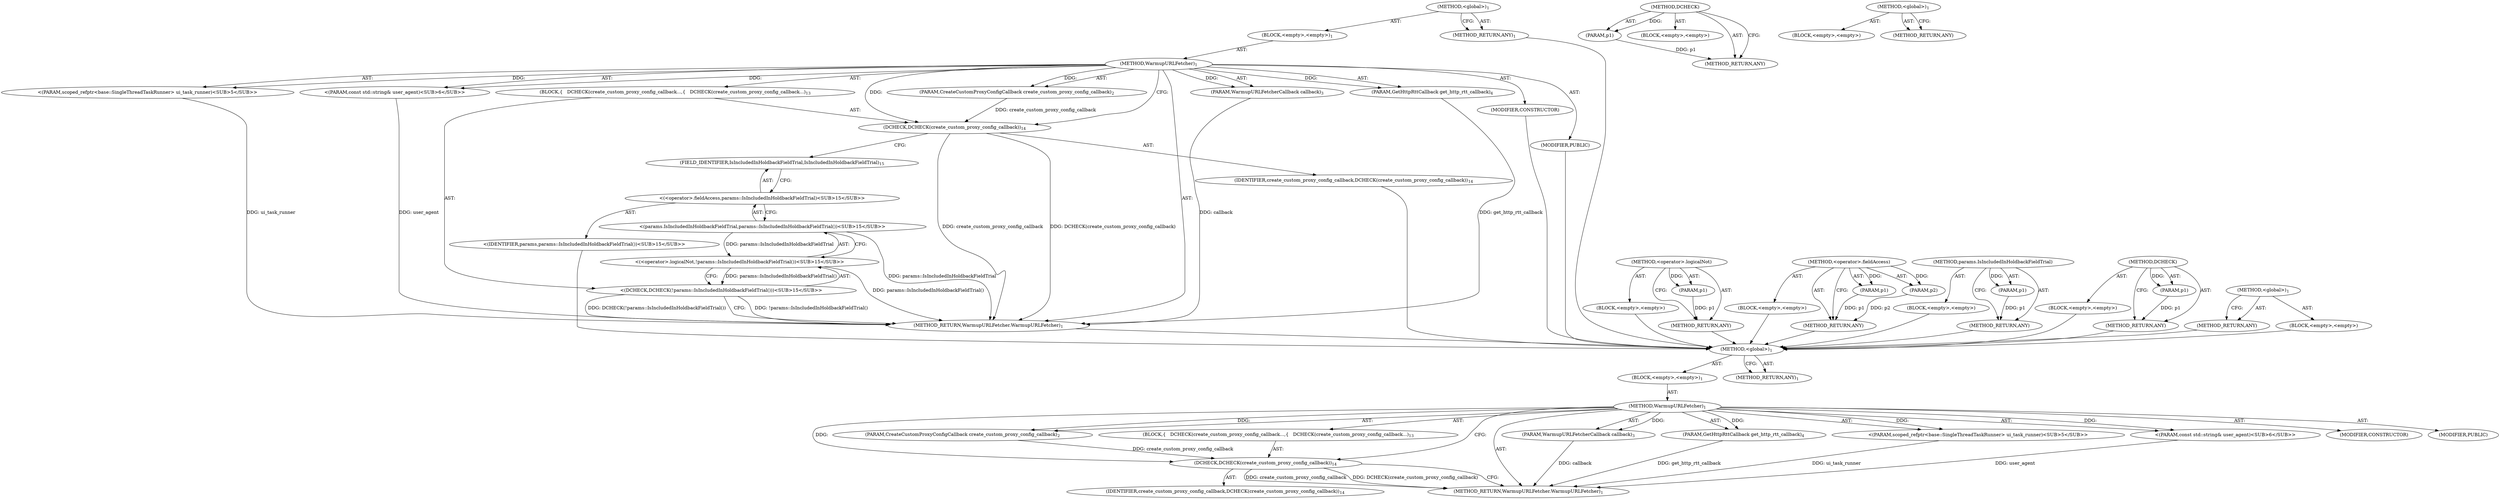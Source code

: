 digraph "&lt;global&gt;" {
vulnerable_6 [label=<(METHOD,&lt;global&gt;)<SUB>1</SUB>>];
vulnerable_7 [label=<(BLOCK,&lt;empty&gt;,&lt;empty&gt;)<SUB>1</SUB>>];
vulnerable_8 [label=<(METHOD,WarmupURLFetcher)<SUB>1</SUB>>];
vulnerable_9 [label=<(PARAM,CreateCustomProxyConfigCallback create_custom_proxy_config_callback)<SUB>2</SUB>>];
vulnerable_10 [label=<(PARAM,WarmupURLFetcherCallback callback)<SUB>3</SUB>>];
vulnerable_11 [label=<(PARAM,GetHttpRttCallback get_http_rtt_callback)<SUB>4</SUB>>];
vulnerable_12 [label="<(PARAM,scoped_refptr&lt;base::SingleThreadTaskRunner&gt; ui_task_runner)<SUB>5</SUB>>"];
vulnerable_13 [label="<(PARAM,const std::string&amp; user_agent)<SUB>6</SUB>>"];
vulnerable_14 [label=<(BLOCK,{
   DCHECK(create_custom_proxy_config_callback...,{
   DCHECK(create_custom_proxy_config_callback...)<SUB>13</SUB>>];
vulnerable_15 [label=<(DCHECK,DCHECK(create_custom_proxy_config_callback))<SUB>14</SUB>>];
vulnerable_16 [label=<(IDENTIFIER,create_custom_proxy_config_callback,DCHECK(create_custom_proxy_config_callback))<SUB>14</SUB>>];
vulnerable_17 [label=<(MODIFIER,CONSTRUCTOR)>];
vulnerable_18 [label=<(MODIFIER,PUBLIC)>];
vulnerable_19 [label=<(METHOD_RETURN,WarmupURLFetcher.WarmupURLFetcher)<SUB>1</SUB>>];
vulnerable_21 [label=<(METHOD_RETURN,ANY)<SUB>1</SUB>>];
vulnerable_46 [label=<(METHOD,DCHECK)>];
vulnerable_47 [label=<(PARAM,p1)>];
vulnerable_48 [label=<(BLOCK,&lt;empty&gt;,&lt;empty&gt;)>];
vulnerable_49 [label=<(METHOD_RETURN,ANY)>];
vulnerable_40 [label=<(METHOD,&lt;global&gt;)<SUB>1</SUB>>];
vulnerable_41 [label=<(BLOCK,&lt;empty&gt;,&lt;empty&gt;)>];
vulnerable_42 [label=<(METHOD_RETURN,ANY)>];
fixed_6 [label=<(METHOD,&lt;global&gt;)<SUB>1</SUB>>];
fixed_7 [label=<(BLOCK,&lt;empty&gt;,&lt;empty&gt;)<SUB>1</SUB>>];
fixed_8 [label=<(METHOD,WarmupURLFetcher)<SUB>1</SUB>>];
fixed_9 [label=<(PARAM,CreateCustomProxyConfigCallback create_custom_proxy_config_callback)<SUB>2</SUB>>];
fixed_10 [label=<(PARAM,WarmupURLFetcherCallback callback)<SUB>3</SUB>>];
fixed_11 [label=<(PARAM,GetHttpRttCallback get_http_rtt_callback)<SUB>4</SUB>>];
fixed_12 [label="<(PARAM,scoped_refptr&lt;base::SingleThreadTaskRunner&gt; ui_task_runner)<SUB>5</SUB>>"];
fixed_13 [label="<(PARAM,const std::string&amp; user_agent)<SUB>6</SUB>>"];
fixed_14 [label=<(BLOCK,{
   DCHECK(create_custom_proxy_config_callback...,{
   DCHECK(create_custom_proxy_config_callback...)<SUB>13</SUB>>];
fixed_15 [label=<(DCHECK,DCHECK(create_custom_proxy_config_callback))<SUB>14</SUB>>];
fixed_16 [label=<(IDENTIFIER,create_custom_proxy_config_callback,DCHECK(create_custom_proxy_config_callback))<SUB>14</SUB>>];
fixed_17 [label="<(DCHECK,DCHECK(!params::IsIncludedInHoldbackFieldTrial()))<SUB>15</SUB>>"];
fixed_18 [label="<(&lt;operator&gt;.logicalNot,!params::IsIncludedInHoldbackFieldTrial())<SUB>15</SUB>>"];
fixed_19 [label="<(params.IsIncludedInHoldbackFieldTrial,params::IsIncludedInHoldbackFieldTrial())<SUB>15</SUB>>"];
fixed_20 [label="<(&lt;operator&gt;.fieldAccess,params::IsIncludedInHoldbackFieldTrial)<SUB>15</SUB>>"];
fixed_21 [label="<(IDENTIFIER,params,params::IsIncludedInHoldbackFieldTrial())<SUB>15</SUB>>"];
fixed_22 [label=<(FIELD_IDENTIFIER,IsIncludedInHoldbackFieldTrial,IsIncludedInHoldbackFieldTrial)<SUB>15</SUB>>];
fixed_23 [label=<(MODIFIER,CONSTRUCTOR)>];
fixed_24 [label=<(MODIFIER,PUBLIC)>];
fixed_25 [label=<(METHOD_RETURN,WarmupURLFetcher.WarmupURLFetcher)<SUB>1</SUB>>];
fixed_27 [label=<(METHOD_RETURN,ANY)<SUB>1</SUB>>];
fixed_58 [label=<(METHOD,&lt;operator&gt;.logicalNot)>];
fixed_59 [label=<(PARAM,p1)>];
fixed_60 [label=<(BLOCK,&lt;empty&gt;,&lt;empty&gt;)>];
fixed_61 [label=<(METHOD_RETURN,ANY)>];
fixed_66 [label=<(METHOD,&lt;operator&gt;.fieldAccess)>];
fixed_67 [label=<(PARAM,p1)>];
fixed_68 [label=<(PARAM,p2)>];
fixed_69 [label=<(BLOCK,&lt;empty&gt;,&lt;empty&gt;)>];
fixed_70 [label=<(METHOD_RETURN,ANY)>];
fixed_62 [label=<(METHOD,params.IsIncludedInHoldbackFieldTrial)>];
fixed_63 [label=<(PARAM,p1)>];
fixed_64 [label=<(BLOCK,&lt;empty&gt;,&lt;empty&gt;)>];
fixed_65 [label=<(METHOD_RETURN,ANY)>];
fixed_54 [label=<(METHOD,DCHECK)>];
fixed_55 [label=<(PARAM,p1)>];
fixed_56 [label=<(BLOCK,&lt;empty&gt;,&lt;empty&gt;)>];
fixed_57 [label=<(METHOD_RETURN,ANY)>];
fixed_48 [label=<(METHOD,&lt;global&gt;)<SUB>1</SUB>>];
fixed_49 [label=<(BLOCK,&lt;empty&gt;,&lt;empty&gt;)>];
fixed_50 [label=<(METHOD_RETURN,ANY)>];
vulnerable_6 -> vulnerable_7  [key=0, label="AST: "];
vulnerable_6 -> vulnerable_21  [key=0, label="AST: "];
vulnerable_6 -> vulnerable_21  [key=1, label="CFG: "];
vulnerable_7 -> vulnerable_8  [key=0, label="AST: "];
vulnerable_8 -> vulnerable_9  [key=0, label="AST: "];
vulnerable_8 -> vulnerable_9  [key=1, label="DDG: "];
vulnerable_8 -> vulnerable_10  [key=0, label="AST: "];
vulnerable_8 -> vulnerable_10  [key=1, label="DDG: "];
vulnerable_8 -> vulnerable_11  [key=0, label="AST: "];
vulnerable_8 -> vulnerable_11  [key=1, label="DDG: "];
vulnerable_8 -> vulnerable_12  [key=0, label="AST: "];
vulnerable_8 -> vulnerable_12  [key=1, label="DDG: "];
vulnerable_8 -> vulnerable_13  [key=0, label="AST: "];
vulnerable_8 -> vulnerable_13  [key=1, label="DDG: "];
vulnerable_8 -> vulnerable_14  [key=0, label="AST: "];
vulnerable_8 -> vulnerable_17  [key=0, label="AST: "];
vulnerable_8 -> vulnerable_18  [key=0, label="AST: "];
vulnerable_8 -> vulnerable_19  [key=0, label="AST: "];
vulnerable_8 -> vulnerable_15  [key=0, label="CFG: "];
vulnerable_8 -> vulnerable_15  [key=1, label="DDG: "];
vulnerable_9 -> vulnerable_15  [key=0, label="DDG: create_custom_proxy_config_callback"];
vulnerable_10 -> vulnerable_19  [key=0, label="DDG: callback"];
vulnerable_11 -> vulnerable_19  [key=0, label="DDG: get_http_rtt_callback"];
vulnerable_12 -> vulnerable_19  [key=0, label="DDG: ui_task_runner"];
vulnerable_13 -> vulnerable_19  [key=0, label="DDG: user_agent"];
vulnerable_14 -> vulnerable_15  [key=0, label="AST: "];
vulnerable_15 -> vulnerable_16  [key=0, label="AST: "];
vulnerable_15 -> vulnerable_19  [key=0, label="CFG: "];
vulnerable_15 -> vulnerable_19  [key=1, label="DDG: create_custom_proxy_config_callback"];
vulnerable_15 -> vulnerable_19  [key=2, label="DDG: DCHECK(create_custom_proxy_config_callback)"];
vulnerable_46 -> vulnerable_47  [key=0, label="AST: "];
vulnerable_46 -> vulnerable_47  [key=1, label="DDG: "];
vulnerable_46 -> vulnerable_48  [key=0, label="AST: "];
vulnerable_46 -> vulnerable_49  [key=0, label="AST: "];
vulnerable_46 -> vulnerable_49  [key=1, label="CFG: "];
vulnerable_47 -> vulnerable_49  [key=0, label="DDG: p1"];
vulnerable_40 -> vulnerable_41  [key=0, label="AST: "];
vulnerable_40 -> vulnerable_42  [key=0, label="AST: "];
vulnerable_40 -> vulnerable_42  [key=1, label="CFG: "];
fixed_6 -> fixed_7  [key=0, label="AST: "];
fixed_6 -> fixed_27  [key=0, label="AST: "];
fixed_6 -> fixed_27  [key=1, label="CFG: "];
fixed_7 -> fixed_8  [key=0, label="AST: "];
fixed_8 -> fixed_9  [key=0, label="AST: "];
fixed_8 -> fixed_9  [key=1, label="DDG: "];
fixed_8 -> fixed_10  [key=0, label="AST: "];
fixed_8 -> fixed_10  [key=1, label="DDG: "];
fixed_8 -> fixed_11  [key=0, label="AST: "];
fixed_8 -> fixed_11  [key=1, label="DDG: "];
fixed_8 -> fixed_12  [key=0, label="AST: "];
fixed_8 -> fixed_12  [key=1, label="DDG: "];
fixed_8 -> fixed_13  [key=0, label="AST: "];
fixed_8 -> fixed_13  [key=1, label="DDG: "];
fixed_8 -> fixed_14  [key=0, label="AST: "];
fixed_8 -> fixed_23  [key=0, label="AST: "];
fixed_8 -> fixed_24  [key=0, label="AST: "];
fixed_8 -> fixed_25  [key=0, label="AST: "];
fixed_8 -> fixed_15  [key=0, label="CFG: "];
fixed_8 -> fixed_15  [key=1, label="DDG: "];
fixed_9 -> fixed_15  [key=0, label="DDG: create_custom_proxy_config_callback"];
fixed_10 -> fixed_25  [key=0, label="DDG: callback"];
fixed_11 -> fixed_25  [key=0, label="DDG: get_http_rtt_callback"];
fixed_12 -> fixed_25  [key=0, label="DDG: ui_task_runner"];
fixed_13 -> fixed_25  [key=0, label="DDG: user_agent"];
fixed_14 -> fixed_15  [key=0, label="AST: "];
fixed_14 -> fixed_17  [key=0, label="AST: "];
fixed_15 -> fixed_16  [key=0, label="AST: "];
fixed_15 -> fixed_22  [key=0, label="CFG: "];
fixed_15 -> fixed_25  [key=0, label="DDG: create_custom_proxy_config_callback"];
fixed_15 -> fixed_25  [key=1, label="DDG: DCHECK(create_custom_proxy_config_callback)"];
fixed_16 -> vulnerable_6  [key=0];
fixed_17 -> fixed_18  [key=0, label="AST: "];
fixed_17 -> fixed_25  [key=0, label="CFG: "];
fixed_17 -> fixed_25  [key=1, label="DDG: !params::IsIncludedInHoldbackFieldTrial()"];
fixed_17 -> fixed_25  [key=2, label="DDG: DCHECK(!params::IsIncludedInHoldbackFieldTrial())"];
fixed_18 -> fixed_19  [key=0, label="AST: "];
fixed_18 -> fixed_17  [key=0, label="CFG: "];
fixed_18 -> fixed_17  [key=1, label="DDG: params::IsIncludedInHoldbackFieldTrial()"];
fixed_18 -> fixed_25  [key=0, label="DDG: params::IsIncludedInHoldbackFieldTrial()"];
fixed_19 -> fixed_20  [key=0, label="AST: "];
fixed_19 -> fixed_18  [key=0, label="CFG: "];
fixed_19 -> fixed_18  [key=1, label="DDG: params::IsIncludedInHoldbackFieldTrial"];
fixed_19 -> fixed_25  [key=0, label="DDG: params::IsIncludedInHoldbackFieldTrial"];
fixed_20 -> fixed_21  [key=0, label="AST: "];
fixed_20 -> fixed_22  [key=0, label="AST: "];
fixed_20 -> fixed_19  [key=0, label="CFG: "];
fixed_21 -> vulnerable_6  [key=0];
fixed_22 -> fixed_20  [key=0, label="CFG: "];
fixed_23 -> vulnerable_6  [key=0];
fixed_24 -> vulnerable_6  [key=0];
fixed_25 -> vulnerable_6  [key=0];
fixed_27 -> vulnerable_6  [key=0];
fixed_58 -> fixed_59  [key=0, label="AST: "];
fixed_58 -> fixed_59  [key=1, label="DDG: "];
fixed_58 -> fixed_60  [key=0, label="AST: "];
fixed_58 -> fixed_61  [key=0, label="AST: "];
fixed_58 -> fixed_61  [key=1, label="CFG: "];
fixed_59 -> fixed_61  [key=0, label="DDG: p1"];
fixed_60 -> vulnerable_6  [key=0];
fixed_61 -> vulnerable_6  [key=0];
fixed_66 -> fixed_67  [key=0, label="AST: "];
fixed_66 -> fixed_67  [key=1, label="DDG: "];
fixed_66 -> fixed_69  [key=0, label="AST: "];
fixed_66 -> fixed_68  [key=0, label="AST: "];
fixed_66 -> fixed_68  [key=1, label="DDG: "];
fixed_66 -> fixed_70  [key=0, label="AST: "];
fixed_66 -> fixed_70  [key=1, label="CFG: "];
fixed_67 -> fixed_70  [key=0, label="DDG: p1"];
fixed_68 -> fixed_70  [key=0, label="DDG: p2"];
fixed_69 -> vulnerable_6  [key=0];
fixed_70 -> vulnerable_6  [key=0];
fixed_62 -> fixed_63  [key=0, label="AST: "];
fixed_62 -> fixed_63  [key=1, label="DDG: "];
fixed_62 -> fixed_64  [key=0, label="AST: "];
fixed_62 -> fixed_65  [key=0, label="AST: "];
fixed_62 -> fixed_65  [key=1, label="CFG: "];
fixed_63 -> fixed_65  [key=0, label="DDG: p1"];
fixed_64 -> vulnerable_6  [key=0];
fixed_65 -> vulnerable_6  [key=0];
fixed_54 -> fixed_55  [key=0, label="AST: "];
fixed_54 -> fixed_55  [key=1, label="DDG: "];
fixed_54 -> fixed_56  [key=0, label="AST: "];
fixed_54 -> fixed_57  [key=0, label="AST: "];
fixed_54 -> fixed_57  [key=1, label="CFG: "];
fixed_55 -> fixed_57  [key=0, label="DDG: p1"];
fixed_56 -> vulnerable_6  [key=0];
fixed_57 -> vulnerable_6  [key=0];
fixed_48 -> fixed_49  [key=0, label="AST: "];
fixed_48 -> fixed_50  [key=0, label="AST: "];
fixed_48 -> fixed_50  [key=1, label="CFG: "];
fixed_49 -> vulnerable_6  [key=0];
fixed_50 -> vulnerable_6  [key=0];
}
